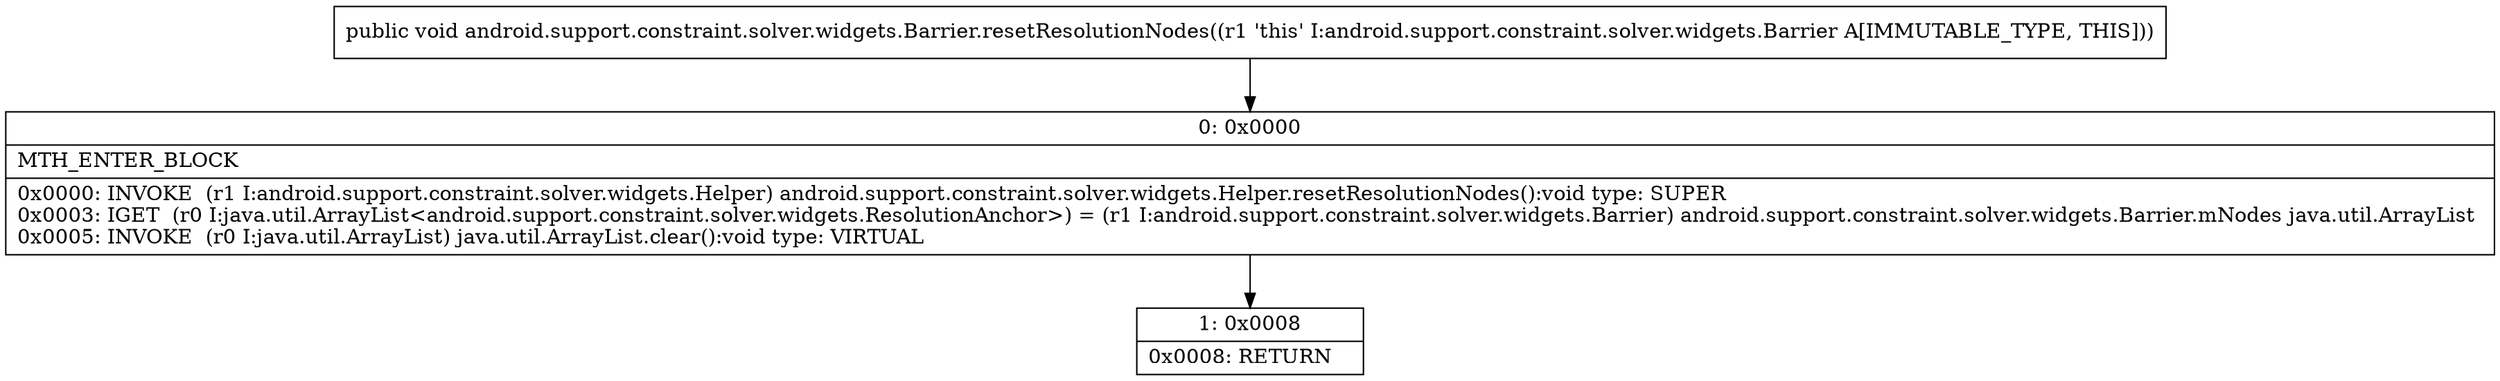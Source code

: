 digraph "CFG forandroid.support.constraint.solver.widgets.Barrier.resetResolutionNodes()V" {
Node_0 [shape=record,label="{0\:\ 0x0000|MTH_ENTER_BLOCK\l|0x0000: INVOKE  (r1 I:android.support.constraint.solver.widgets.Helper) android.support.constraint.solver.widgets.Helper.resetResolutionNodes():void type: SUPER \l0x0003: IGET  (r0 I:java.util.ArrayList\<android.support.constraint.solver.widgets.ResolutionAnchor\>) = (r1 I:android.support.constraint.solver.widgets.Barrier) android.support.constraint.solver.widgets.Barrier.mNodes java.util.ArrayList \l0x0005: INVOKE  (r0 I:java.util.ArrayList) java.util.ArrayList.clear():void type: VIRTUAL \l}"];
Node_1 [shape=record,label="{1\:\ 0x0008|0x0008: RETURN   \l}"];
MethodNode[shape=record,label="{public void android.support.constraint.solver.widgets.Barrier.resetResolutionNodes((r1 'this' I:android.support.constraint.solver.widgets.Barrier A[IMMUTABLE_TYPE, THIS])) }"];
MethodNode -> Node_0;
Node_0 -> Node_1;
}

